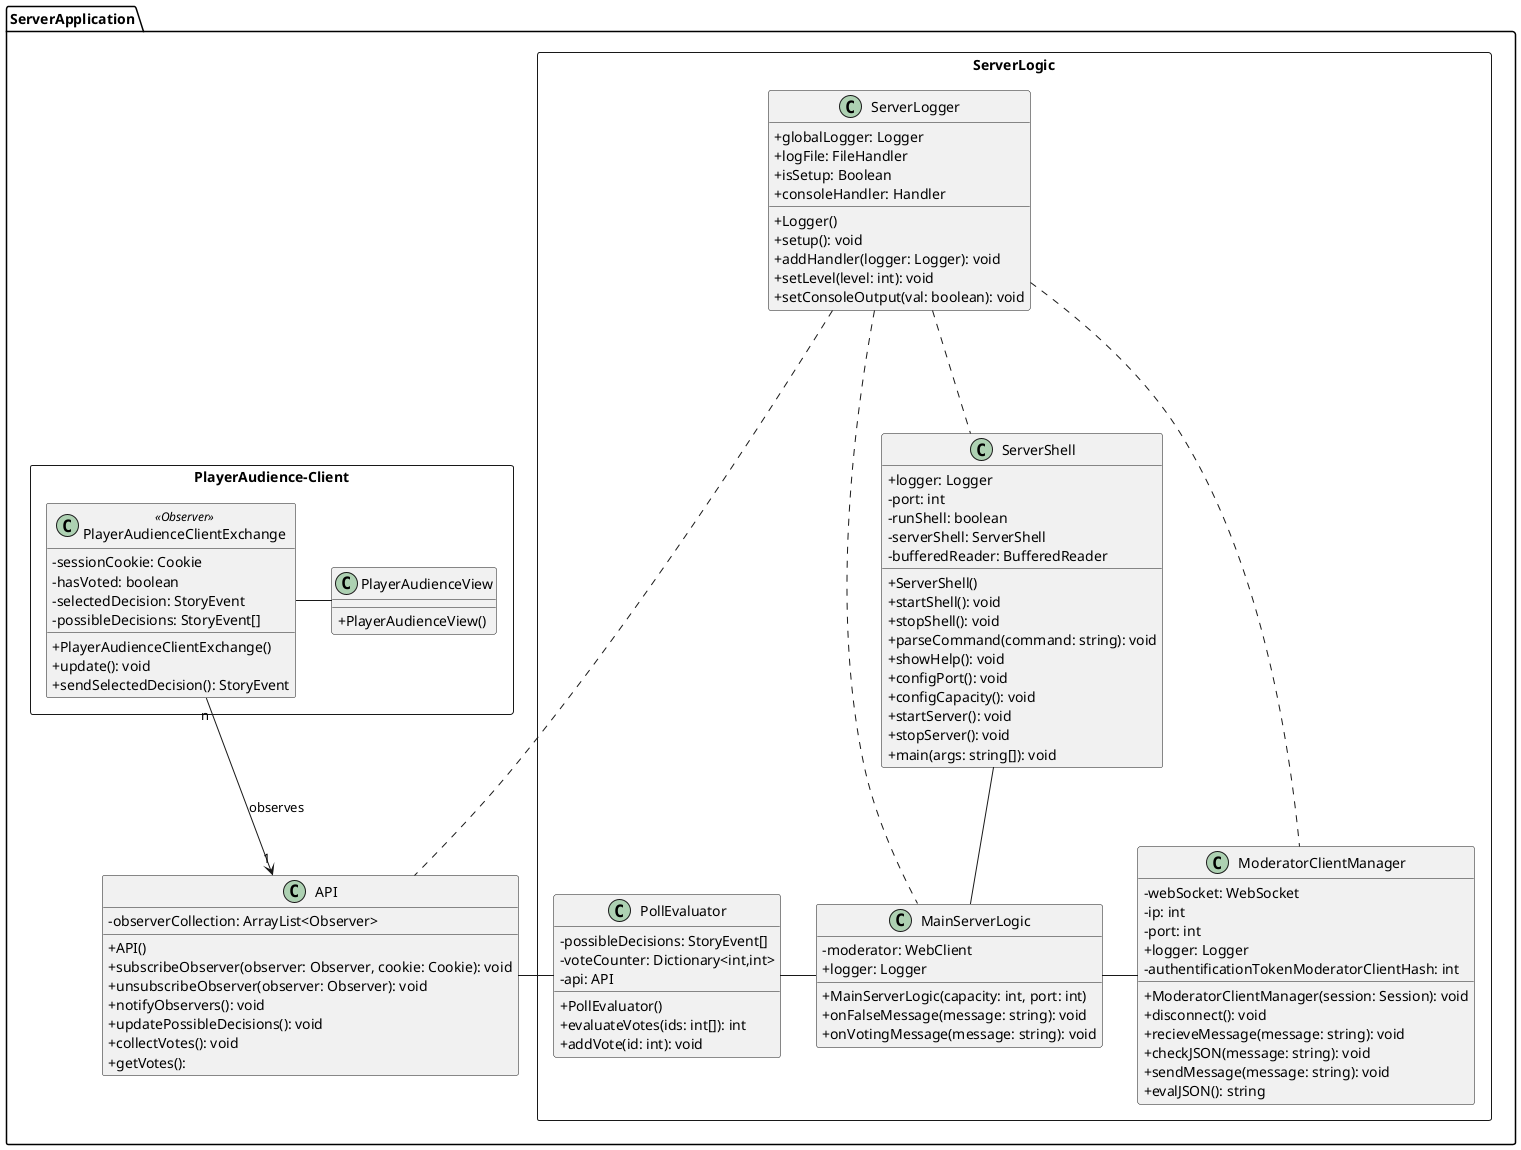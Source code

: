 @startuml

skinparam classAttributeIconSize 0

package "ServerApplication" {
   class "API" as api {
        {field} -observerCollection: ArrayList<Observer>
        {method} +API()
        {method} +subscribeObserver(observer: Observer, cookie: Cookie): void
        {method} +unsubscribeObserver(observer: Observer): void
        {method} +notifyObservers(): void
        {method} +updatePossibleDecisions(): void
        {method} +collectVotes(): void
        {method} +getVotes(): 
  }

  package "ServerLogic" <<Rectangle>>{
    class "ServerShell" as ss {
      {field} +logger: Logger
      {field} -port: int
      {field} -runShell: boolean
      {field} -serverShell: ServerShell
      {field} -bufferedReader: BufferedReader
      {method} +ServerShell()
      {method} +startShell(): void
      {method} +stopShell(): void
      {method} +parseCommand(command: string): void
      {method} +showHelp(): void
      {method} +configPort(): void
      {method} +configCapacity(): void
      {method} +startServer(): void
      {method} +stopServer(): void
      {method} +main(args: string[]): void
    }

    class "ModeratorClientManager" as cm {
      {field} -webSocket: WebSocket
      {field} -ip: int
      {field} -port: int
      {field} +logger: Logger
      {field} -authentificationTokenModeratorClientHash: int
      {method} +ModeratorClientManager(session: Session): void
      {method} +disconnect(): void
      {method} +recieveMessage(message: string): void
      {method} +checkJSON(message: string): void
      {method} +sendMessage(message: string): void
      {method} +evalJSON(): string

    }    

    class "MainServerLogic" as msl {
      {field} -moderator: WebClient
      {field} +logger: Logger
      {method} +MainServerLogic(capacity: int, port: int)
      {method} +onFalseMessage(message: string): void
      {method} +onVotingMessage(message: string): void

    }

    class "PollEvaluator" as pe {
    {field}- possibleDecisions: StoryEvent[]
    {field} -voteCounter: Dictionary<int,int>
    {field} -api: API
    {method} +PollEvaluator()
    {method} +evaluateVotes(ids: int[]): int
    {method} +addVote(id: int): void
  }

    class "ServerLogger" as sl {
      {field} +globalLogger: Logger
      {field} +logFile: FileHandler
      {field} +isSetup: Boolean
      {field} +consoleHandler: Handler
      {method} +Logger()
      {method} +setup(): void
      {method} +addHandler(logger: Logger): void
      {method} +setLevel(level: int): void
      {method} +setConsoleOutput(val: boolean): void
    }
  }
  package "PlayerAudience-Client" <<Rectangle>>{  
    class "PlayerAudienceClientExchange" as pace <<Observer>>{
      {field} -sessionCookie: Cookie
      {field} -hasVoted: boolean
      {field} -selectedDecision: StoryEvent
      {field} -possibleDecisions: StoryEvent[]
      {method} +PlayerAudienceClientExchange()
      {method} +update(): void
      {method} +sendSelectedDecision(): StoryEvent 
    }

    class "PlayerAudienceView" as pav {
      {method} +PlayerAudienceView()
    }
  }
  ss -- msl
  msl - cm
  msl -left- pe
  pe -left- api
  sl ... cm
  sl ... msl
  sl ... api
  sl ... ss
  pace - pav
  api "1" <-up- "n" pace : observes
}
@enduml